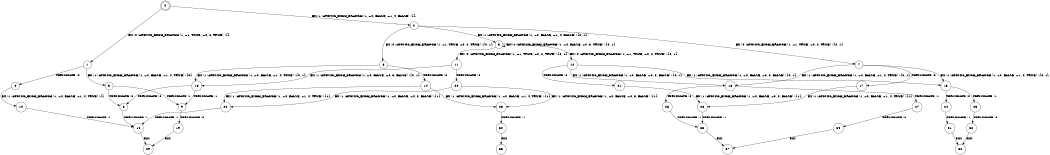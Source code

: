 digraph BCG {
size = "7, 10.5";
center = TRUE;
node [shape = circle];
0 [peripheries = 2];
0 -> 1 [label = "EX !0 !ATOMIC_EXCH_BRANCH (1, +1, TRUE, +0, 2, TRUE) !{}"];
0 -> 2 [label = "EX !1 !ATOMIC_EXCH_BRANCH (1, +0, FALSE, +1, 4, FALSE) !{}"];
1 -> 3 [label = "EX !1 !ATOMIC_EXCH_BRANCH (1, +0, FALSE, +1, 4, TRUE) !{0}"];
1 -> 4 [label = "TERMINATE !0"];
2 -> 5 [label = "EX !1 !ATOMIC_EXCH_BRANCH (1, +0, FALSE, +1, 4, FALSE) !{0, 1}"];
2 -> 6 [label = "EX !0 !ATOMIC_EXCH_BRANCH (1, +1, TRUE, +0, 2, TRUE) !{0, 1}"];
2 -> 7 [label = "EX !0 !ATOMIC_EXCH_BRANCH (1, +1, TRUE, +0, 2, TRUE) !{0, 1}"];
3 -> 8 [label = "TERMINATE !0"];
3 -> 9 [label = "TERMINATE !1"];
4 -> 10 [label = "EX !1 !ATOMIC_EXCH_BRANCH (1, +0, FALSE, +1, 4, TRUE) !{}"];
5 -> 5 [label = "EX !1 !ATOMIC_EXCH_BRANCH (1, +0, FALSE, +0, 3, TRUE) !{0, 1}"];
5 -> 11 [label = "EX !0 !ATOMIC_EXCH_BRANCH (1, +1, TRUE, +0, 2, TRUE) !{0, 1}"];
5 -> 12 [label = "EX !0 !ATOMIC_EXCH_BRANCH (1, +1, TRUE, +0, 2, TRUE) !{0, 1}"];
6 -> 13 [label = "EX !1 !ATOMIC_EXCH_BRANCH (1, +0, FALSE, +1, 4, TRUE) !{0, 1}"];
6 -> 14 [label = "TERMINATE !0"];
7 -> 15 [label = "EX !1 !ATOMIC_EXCH_BRANCH (1, +0, FALSE, +1, 4, TRUE) !{0, 1}"];
7 -> 16 [label = "EX !1 !ATOMIC_EXCH_BRANCH (1, +0, FALSE, +1, 4, TRUE) !{0, 1}"];
7 -> 17 [label = "TERMINATE !0"];
8 -> 18 [label = "TERMINATE !1"];
9 -> 19 [label = "TERMINATE !0"];
10 -> 18 [label = "TERMINATE !1"];
11 -> 13 [label = "EX !1 !ATOMIC_EXCH_BRANCH (1, +0, FALSE, +0, 3, FALSE) !{0, 1}"];
11 -> 20 [label = "TERMINATE !0"];
12 -> 15 [label = "EX !1 !ATOMIC_EXCH_BRANCH (1, +0, FALSE, +0, 3, FALSE) !{0, 1}"];
12 -> 16 [label = "EX !1 !ATOMIC_EXCH_BRANCH (1, +0, FALSE, +0, 3, FALSE) !{0, 1}"];
12 -> 21 [label = "TERMINATE !0"];
13 -> 8 [label = "TERMINATE !0"];
13 -> 9 [label = "TERMINATE !1"];
14 -> 22 [label = "EX !1 !ATOMIC_EXCH_BRANCH (1, +0, FALSE, +1, 4, TRUE) !{1}"];
14 -> 23 [label = "EX !1 !ATOMIC_EXCH_BRANCH (1, +0, FALSE, +1, 4, TRUE) !{1}"];
15 -> 24 [label = "TERMINATE !0"];
15 -> 25 [label = "TERMINATE !1"];
16 -> 26 [label = "TERMINATE !0"];
16 -> 27 [label = "TERMINATE !1"];
17 -> 28 [label = "EX !1 !ATOMIC_EXCH_BRANCH (1, +0, FALSE, +1, 4, TRUE) !{1}"];
18 -> 29 [label = "exit"];
19 -> 29 [label = "exit"];
20 -> 22 [label = "EX !1 !ATOMIC_EXCH_BRANCH (1, +0, FALSE, +0, 3, FALSE) !{1}"];
20 -> 23 [label = "EX !1 !ATOMIC_EXCH_BRANCH (1, +0, FALSE, +0, 3, FALSE) !{1}"];
21 -> 28 [label = "EX !1 !ATOMIC_EXCH_BRANCH (1, +0, FALSE, +0, 3, FALSE) !{1}"];
22 -> 18 [label = "TERMINATE !1"];
23 -> 30 [label = "TERMINATE !1"];
24 -> 31 [label = "TERMINATE !1"];
25 -> 32 [label = "TERMINATE !0"];
26 -> 33 [label = "TERMINATE !1"];
27 -> 34 [label = "TERMINATE !0"];
28 -> 33 [label = "TERMINATE !1"];
30 -> 35 [label = "exit"];
31 -> 36 [label = "exit"];
32 -> 36 [label = "exit"];
33 -> 37 [label = "exit"];
34 -> 37 [label = "exit"];
}
